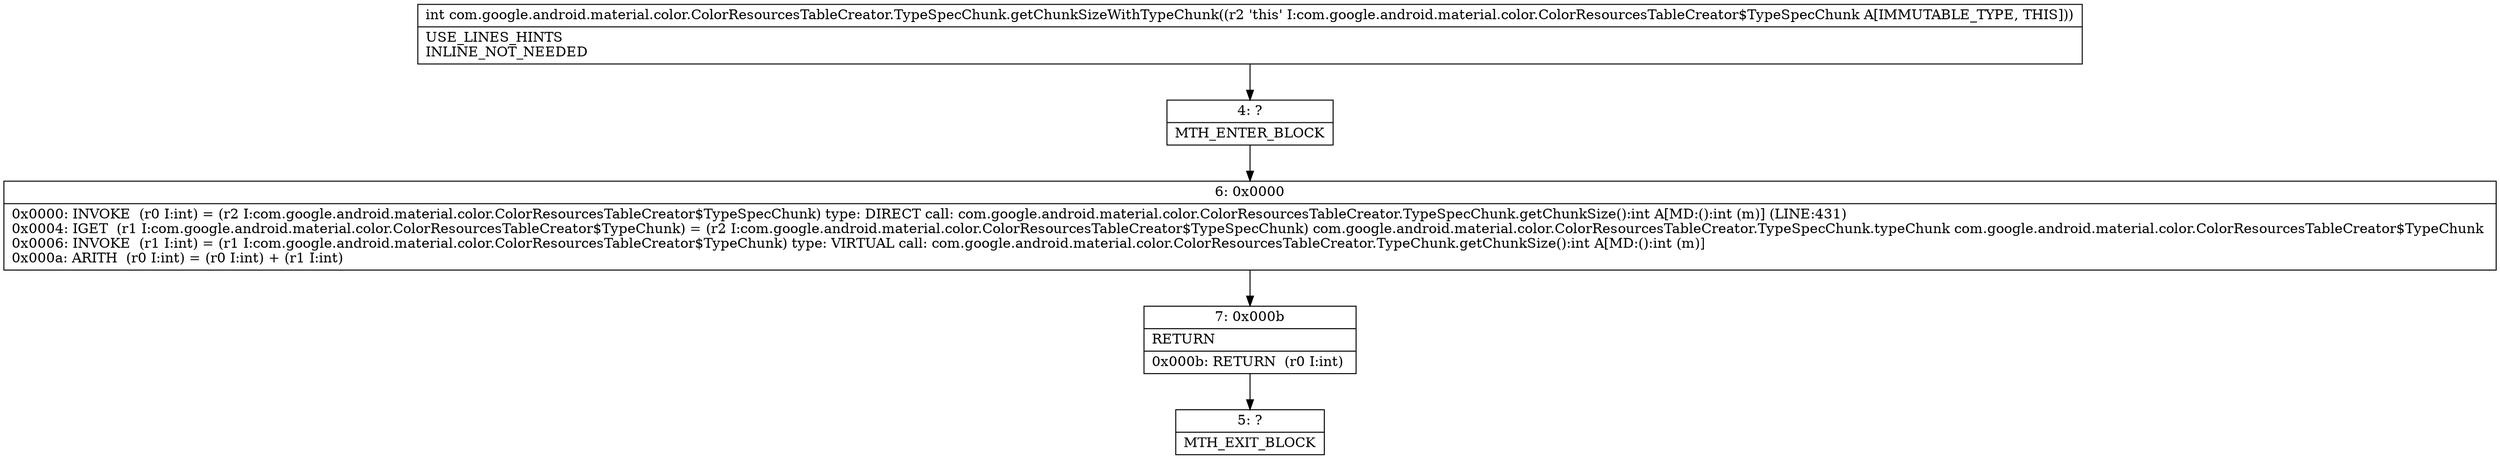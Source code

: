 digraph "CFG forcom.google.android.material.color.ColorResourcesTableCreator.TypeSpecChunk.getChunkSizeWithTypeChunk()I" {
Node_4 [shape=record,label="{4\:\ ?|MTH_ENTER_BLOCK\l}"];
Node_6 [shape=record,label="{6\:\ 0x0000|0x0000: INVOKE  (r0 I:int) = (r2 I:com.google.android.material.color.ColorResourcesTableCreator$TypeSpecChunk) type: DIRECT call: com.google.android.material.color.ColorResourcesTableCreator.TypeSpecChunk.getChunkSize():int A[MD:():int (m)] (LINE:431)\l0x0004: IGET  (r1 I:com.google.android.material.color.ColorResourcesTableCreator$TypeChunk) = (r2 I:com.google.android.material.color.ColorResourcesTableCreator$TypeSpecChunk) com.google.android.material.color.ColorResourcesTableCreator.TypeSpecChunk.typeChunk com.google.android.material.color.ColorResourcesTableCreator$TypeChunk \l0x0006: INVOKE  (r1 I:int) = (r1 I:com.google.android.material.color.ColorResourcesTableCreator$TypeChunk) type: VIRTUAL call: com.google.android.material.color.ColorResourcesTableCreator.TypeChunk.getChunkSize():int A[MD:():int (m)]\l0x000a: ARITH  (r0 I:int) = (r0 I:int) + (r1 I:int) \l}"];
Node_7 [shape=record,label="{7\:\ 0x000b|RETURN\l|0x000b: RETURN  (r0 I:int) \l}"];
Node_5 [shape=record,label="{5\:\ ?|MTH_EXIT_BLOCK\l}"];
MethodNode[shape=record,label="{int com.google.android.material.color.ColorResourcesTableCreator.TypeSpecChunk.getChunkSizeWithTypeChunk((r2 'this' I:com.google.android.material.color.ColorResourcesTableCreator$TypeSpecChunk A[IMMUTABLE_TYPE, THIS]))  | USE_LINES_HINTS\lINLINE_NOT_NEEDED\l}"];
MethodNode -> Node_4;Node_4 -> Node_6;
Node_6 -> Node_7;
Node_7 -> Node_5;
}


